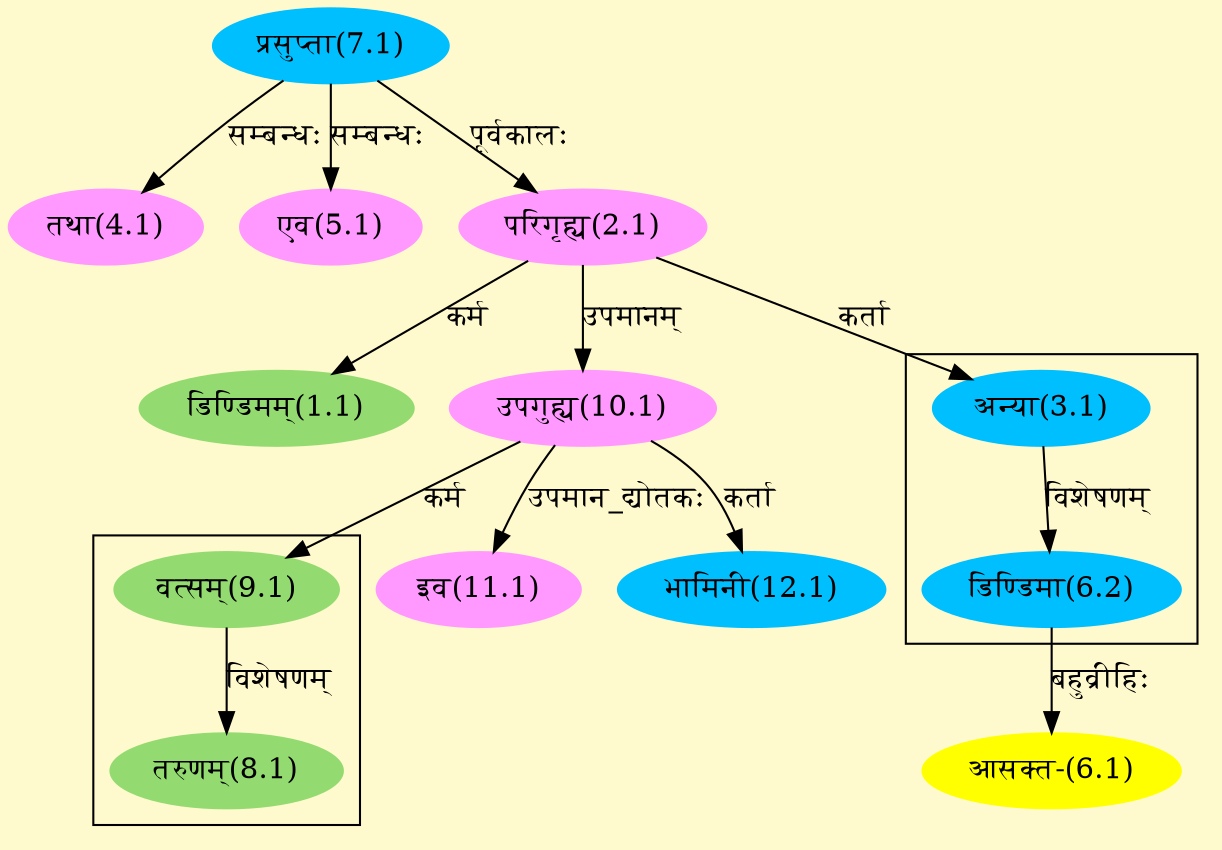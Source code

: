 digraph G{
rankdir=BT;
 compound=true;
 bgcolor="lemonchiffon1";

subgraph cluster_1{
Node6_2 [style=filled, color="#00BFFF" label = "डिण्डिमा(6.2)"]
Node3_1 [style=filled, color="#00BFFF" label = "अन्या(3.1)"]

}

subgraph cluster_2{
Node8_1 [style=filled, color="#93DB70" label = "तरुणम्(8.1)"]
Node9_1 [style=filled, color="#93DB70" label = "वत्सम्(9.1)"]

}
Node1_1 [style=filled, color="#93DB70" label = "डिण्डिमम्(1.1)"]
Node2_1 [style=filled, color="#FF99FF" label = "परिगृह्य(2.1)"]
Node7_1 [style=filled, color="#00BFFF" label = "प्रसुप्ता(7.1)"]
Node3_1 [style=filled, color="#00BFFF" label = "अन्या(3.1)"]
Node4_1 [style=filled, color="#FF99FF" label = "तथा(4.1)"]
Node5_1 [style=filled, color="#FF99FF" label = "एव(5.1)"]
Node6_1 [style=filled, color="#FFFF00" label = "आसक्त-(6.1)"]
Node6_2 [style=filled, color="#00BFFF" label = "डिण्डिमा(6.2)"]
Node [style=filled, color="" label = "()"]
Node9_1 [style=filled, color="#93DB70" label = "वत्सम्(9.1)"]
Node10_1 [style=filled, color="#FF99FF" label = "उपगुह्य(10.1)"]
Node11_1 [style=filled, color="#FF99FF" label = "इव(11.1)"]
Node12_1 [style=filled, color="#00BFFF" label = "भामिनी(12.1)"]
/* Start of Relations section */

Node1_1 -> Node2_1 [  label="कर्म"  dir="back" ]
Node2_1 -> Node7_1 [  label="पूर्वकालः"  dir="back" ]
Node3_1 -> Node2_1 [  label="कर्ता"  dir="back" ]
Node4_1 -> Node7_1 [  label="सम्बन्धः"  dir="back" ]
Node5_1 -> Node7_1 [  label="सम्बन्धः"  dir="back" ]
Node6_1 -> Node6_2 [  label="बहुव्रीहिः"  dir="back" ]
Node6_2 -> Node3_1 [  label="विशेषणम्"  dir="back" ]
Node8_1 -> Node9_1 [  label="विशेषणम्"  dir="back" ]
Node9_1 -> Node10_1 [  label="कर्म"  dir="back" ]
Node10_1 -> Node2_1 [  label="उपमानम्"  dir="back" ]
Node11_1 -> Node10_1 [  label="उपमान_द्योतकः"  dir="back" ]
Node12_1 -> Node10_1 [  label="कर्ता"  dir="back" ]
}
